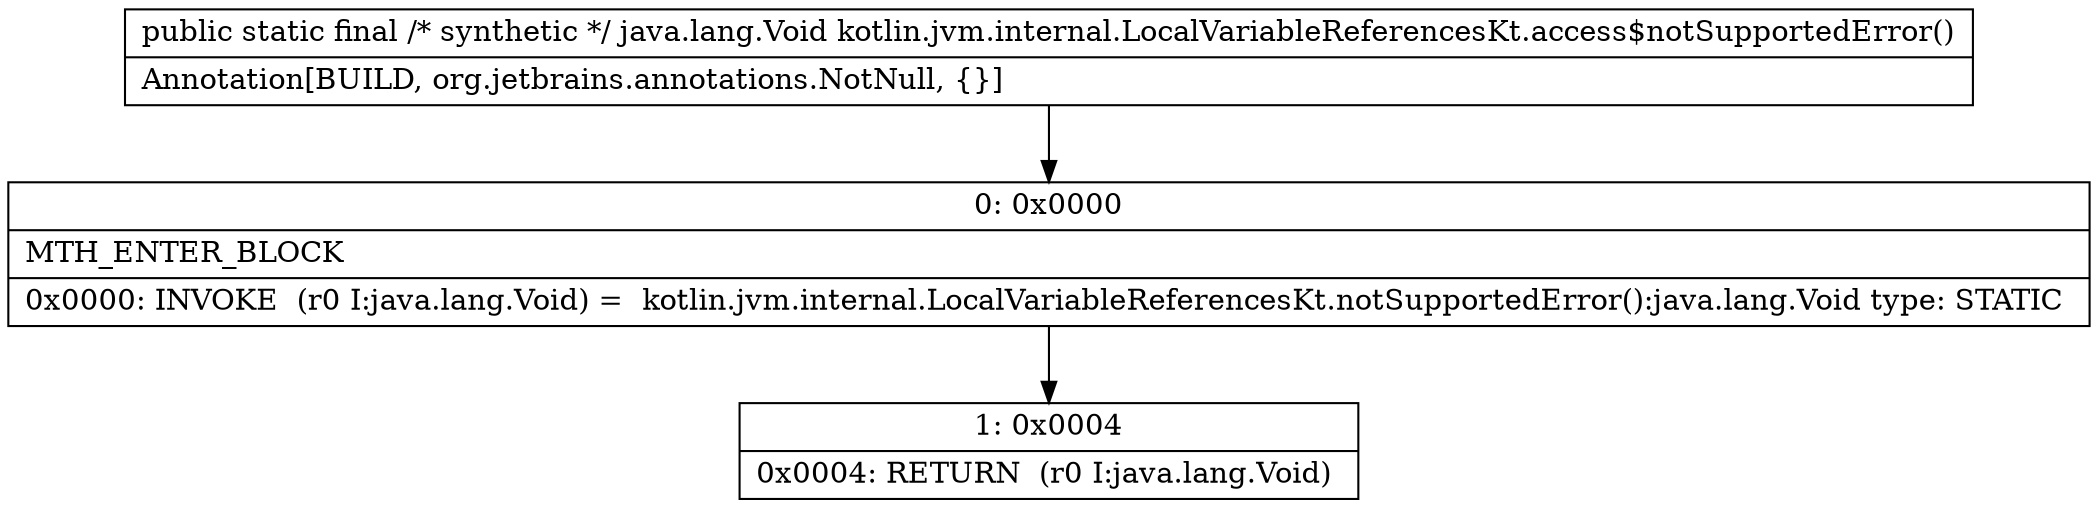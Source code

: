 digraph "CFG forkotlin.jvm.internal.LocalVariableReferencesKt.access$notSupportedError()Ljava\/lang\/Void;" {
Node_0 [shape=record,label="{0\:\ 0x0000|MTH_ENTER_BLOCK\l|0x0000: INVOKE  (r0 I:java.lang.Void) =  kotlin.jvm.internal.LocalVariableReferencesKt.notSupportedError():java.lang.Void type: STATIC \l}"];
Node_1 [shape=record,label="{1\:\ 0x0004|0x0004: RETURN  (r0 I:java.lang.Void) \l}"];
MethodNode[shape=record,label="{public static final \/* synthetic *\/ java.lang.Void kotlin.jvm.internal.LocalVariableReferencesKt.access$notSupportedError()  | Annotation[BUILD, org.jetbrains.annotations.NotNull, \{\}]\l}"];
MethodNode -> Node_0;
Node_0 -> Node_1;
}

